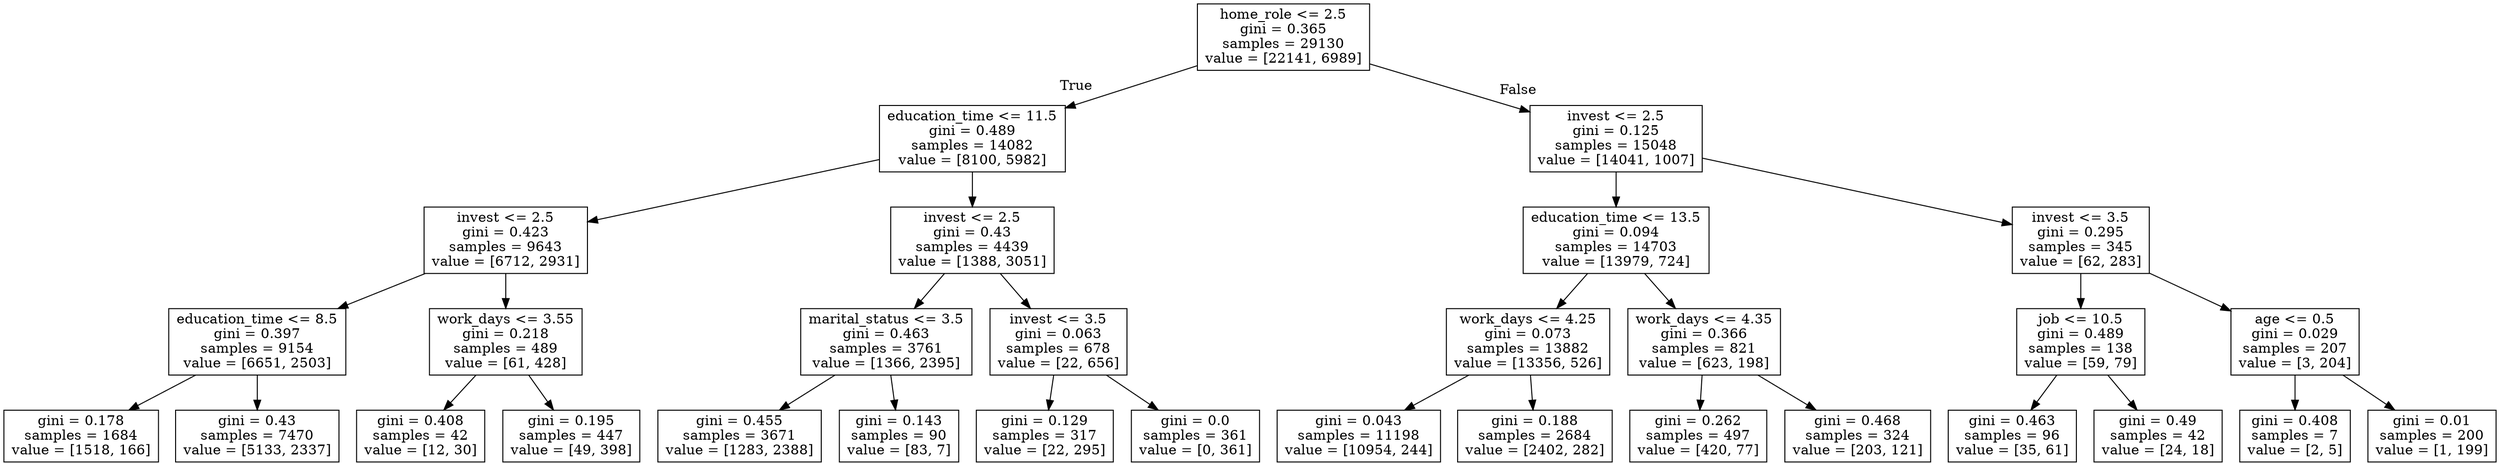 digraph Tree {
node [shape=box] ;
0 [label="home_role <= 2.5\ngini = 0.365\nsamples = 29130\nvalue = [22141, 6989]"] ;
1 [label="education_time <= 11.5\ngini = 0.489\nsamples = 14082\nvalue = [8100, 5982]"] ;
0 -> 1 [labeldistance=2.5, labelangle=45, headlabel="True"] ;
2 [label="invest <= 2.5\ngini = 0.423\nsamples = 9643\nvalue = [6712, 2931]"] ;
1 -> 2 ;
3 [label="education_time <= 8.5\ngini = 0.397\nsamples = 9154\nvalue = [6651, 2503]"] ;
2 -> 3 ;
4 [label="gini = 0.178\nsamples = 1684\nvalue = [1518, 166]"] ;
3 -> 4 ;
5 [label="gini = 0.43\nsamples = 7470\nvalue = [5133, 2337]"] ;
3 -> 5 ;
6 [label="work_days <= 3.55\ngini = 0.218\nsamples = 489\nvalue = [61, 428]"] ;
2 -> 6 ;
7 [label="gini = 0.408\nsamples = 42\nvalue = [12, 30]"] ;
6 -> 7 ;
8 [label="gini = 0.195\nsamples = 447\nvalue = [49, 398]"] ;
6 -> 8 ;
9 [label="invest <= 2.5\ngini = 0.43\nsamples = 4439\nvalue = [1388, 3051]"] ;
1 -> 9 ;
10 [label="marital_status <= 3.5\ngini = 0.463\nsamples = 3761\nvalue = [1366, 2395]"] ;
9 -> 10 ;
11 [label="gini = 0.455\nsamples = 3671\nvalue = [1283, 2388]"] ;
10 -> 11 ;
12 [label="gini = 0.143\nsamples = 90\nvalue = [83, 7]"] ;
10 -> 12 ;
13 [label="invest <= 3.5\ngini = 0.063\nsamples = 678\nvalue = [22, 656]"] ;
9 -> 13 ;
14 [label="gini = 0.129\nsamples = 317\nvalue = [22, 295]"] ;
13 -> 14 ;
15 [label="gini = 0.0\nsamples = 361\nvalue = [0, 361]"] ;
13 -> 15 ;
16 [label="invest <= 2.5\ngini = 0.125\nsamples = 15048\nvalue = [14041, 1007]"] ;
0 -> 16 [labeldistance=2.5, labelangle=-45, headlabel="False"] ;
17 [label="education_time <= 13.5\ngini = 0.094\nsamples = 14703\nvalue = [13979, 724]"] ;
16 -> 17 ;
18 [label="work_days <= 4.25\ngini = 0.073\nsamples = 13882\nvalue = [13356, 526]"] ;
17 -> 18 ;
19 [label="gini = 0.043\nsamples = 11198\nvalue = [10954, 244]"] ;
18 -> 19 ;
20 [label="gini = 0.188\nsamples = 2684\nvalue = [2402, 282]"] ;
18 -> 20 ;
21 [label="work_days <= 4.35\ngini = 0.366\nsamples = 821\nvalue = [623, 198]"] ;
17 -> 21 ;
22 [label="gini = 0.262\nsamples = 497\nvalue = [420, 77]"] ;
21 -> 22 ;
23 [label="gini = 0.468\nsamples = 324\nvalue = [203, 121]"] ;
21 -> 23 ;
24 [label="invest <= 3.5\ngini = 0.295\nsamples = 345\nvalue = [62, 283]"] ;
16 -> 24 ;
25 [label="job <= 10.5\ngini = 0.489\nsamples = 138\nvalue = [59, 79]"] ;
24 -> 25 ;
26 [label="gini = 0.463\nsamples = 96\nvalue = [35, 61]"] ;
25 -> 26 ;
27 [label="gini = 0.49\nsamples = 42\nvalue = [24, 18]"] ;
25 -> 27 ;
28 [label="age <= 0.5\ngini = 0.029\nsamples = 207\nvalue = [3, 204]"] ;
24 -> 28 ;
29 [label="gini = 0.408\nsamples = 7\nvalue = [2, 5]"] ;
28 -> 29 ;
30 [label="gini = 0.01\nsamples = 200\nvalue = [1, 199]"] ;
28 -> 30 ;
}